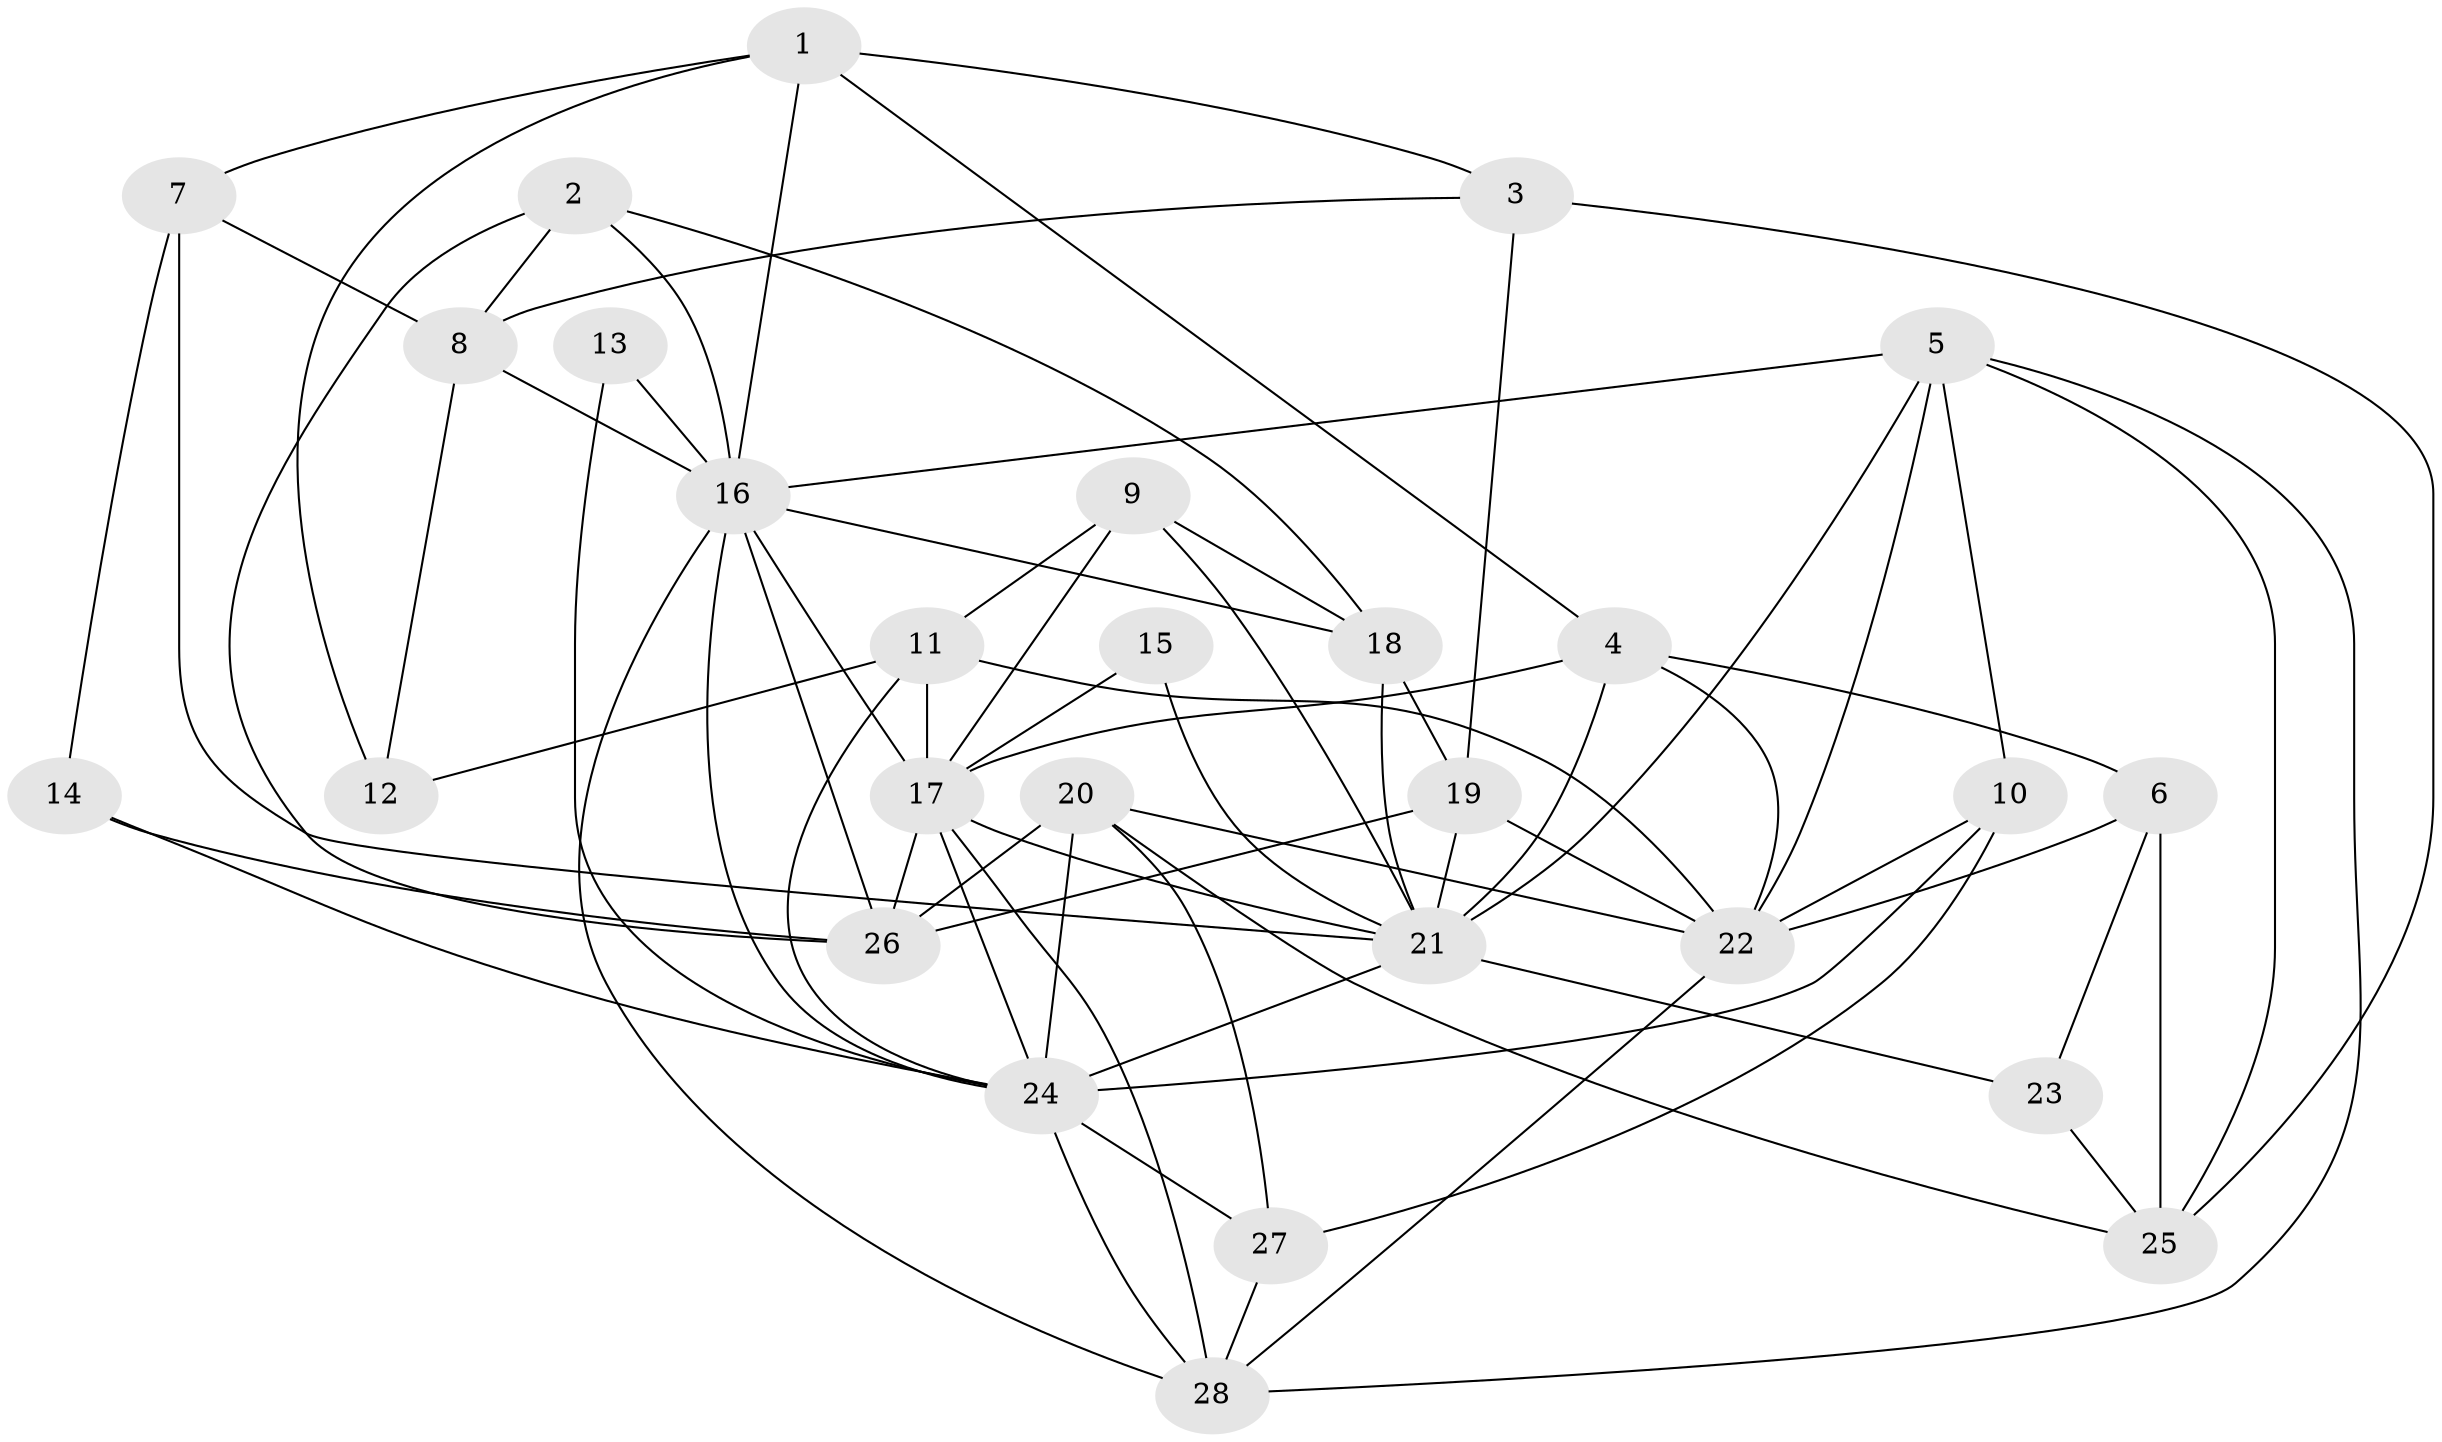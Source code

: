 // original degree distribution, {4: 0.30357142857142855, 2: 0.08928571428571429, 3: 0.30357142857142855, 5: 0.17857142857142858, 7: 0.05357142857142857, 6: 0.07142857142857142}
// Generated by graph-tools (version 1.1) at 2025/50/03/09/25 03:50:14]
// undirected, 28 vertices, 73 edges
graph export_dot {
graph [start="1"]
  node [color=gray90,style=filled];
  1;
  2;
  3;
  4;
  5;
  6;
  7;
  8;
  9;
  10;
  11;
  12;
  13;
  14;
  15;
  16;
  17;
  18;
  19;
  20;
  21;
  22;
  23;
  24;
  25;
  26;
  27;
  28;
  1 -- 3 [weight=1.0];
  1 -- 4 [weight=1.0];
  1 -- 7 [weight=1.0];
  1 -- 12 [weight=1.0];
  1 -- 16 [weight=1.0];
  2 -- 8 [weight=1.0];
  2 -- 16 [weight=1.0];
  2 -- 18 [weight=1.0];
  2 -- 26 [weight=1.0];
  3 -- 8 [weight=2.0];
  3 -- 19 [weight=1.0];
  3 -- 25 [weight=1.0];
  4 -- 6 [weight=1.0];
  4 -- 17 [weight=1.0];
  4 -- 21 [weight=1.0];
  4 -- 22 [weight=1.0];
  5 -- 10 [weight=1.0];
  5 -- 16 [weight=1.0];
  5 -- 21 [weight=1.0];
  5 -- 22 [weight=1.0];
  5 -- 25 [weight=1.0];
  5 -- 28 [weight=1.0];
  6 -- 22 [weight=1.0];
  6 -- 23 [weight=1.0];
  6 -- 25 [weight=1.0];
  7 -- 8 [weight=2.0];
  7 -- 14 [weight=1.0];
  7 -- 21 [weight=2.0];
  8 -- 12 [weight=1.0];
  8 -- 16 [weight=1.0];
  9 -- 11 [weight=1.0];
  9 -- 17 [weight=1.0];
  9 -- 18 [weight=1.0];
  9 -- 21 [weight=1.0];
  10 -- 22 [weight=1.0];
  10 -- 24 [weight=1.0];
  10 -- 27 [weight=1.0];
  11 -- 12 [weight=1.0];
  11 -- 17 [weight=1.0];
  11 -- 22 [weight=1.0];
  11 -- 24 [weight=1.0];
  13 -- 16 [weight=1.0];
  13 -- 24 [weight=1.0];
  14 -- 24 [weight=1.0];
  14 -- 26 [weight=1.0];
  15 -- 17 [weight=1.0];
  15 -- 21 [weight=1.0];
  16 -- 17 [weight=1.0];
  16 -- 18 [weight=2.0];
  16 -- 24 [weight=1.0];
  16 -- 26 [weight=1.0];
  16 -- 28 [weight=1.0];
  17 -- 21 [weight=1.0];
  17 -- 24 [weight=1.0];
  17 -- 26 [weight=1.0];
  17 -- 28 [weight=1.0];
  18 -- 19 [weight=1.0];
  18 -- 21 [weight=1.0];
  19 -- 21 [weight=1.0];
  19 -- 22 [weight=1.0];
  19 -- 26 [weight=1.0];
  20 -- 22 [weight=1.0];
  20 -- 24 [weight=1.0];
  20 -- 25 [weight=1.0];
  20 -- 26 [weight=1.0];
  20 -- 27 [weight=1.0];
  21 -- 23 [weight=2.0];
  21 -- 24 [weight=1.0];
  22 -- 28 [weight=1.0];
  23 -- 25 [weight=1.0];
  24 -- 27 [weight=2.0];
  24 -- 28 [weight=1.0];
  27 -- 28 [weight=1.0];
}
